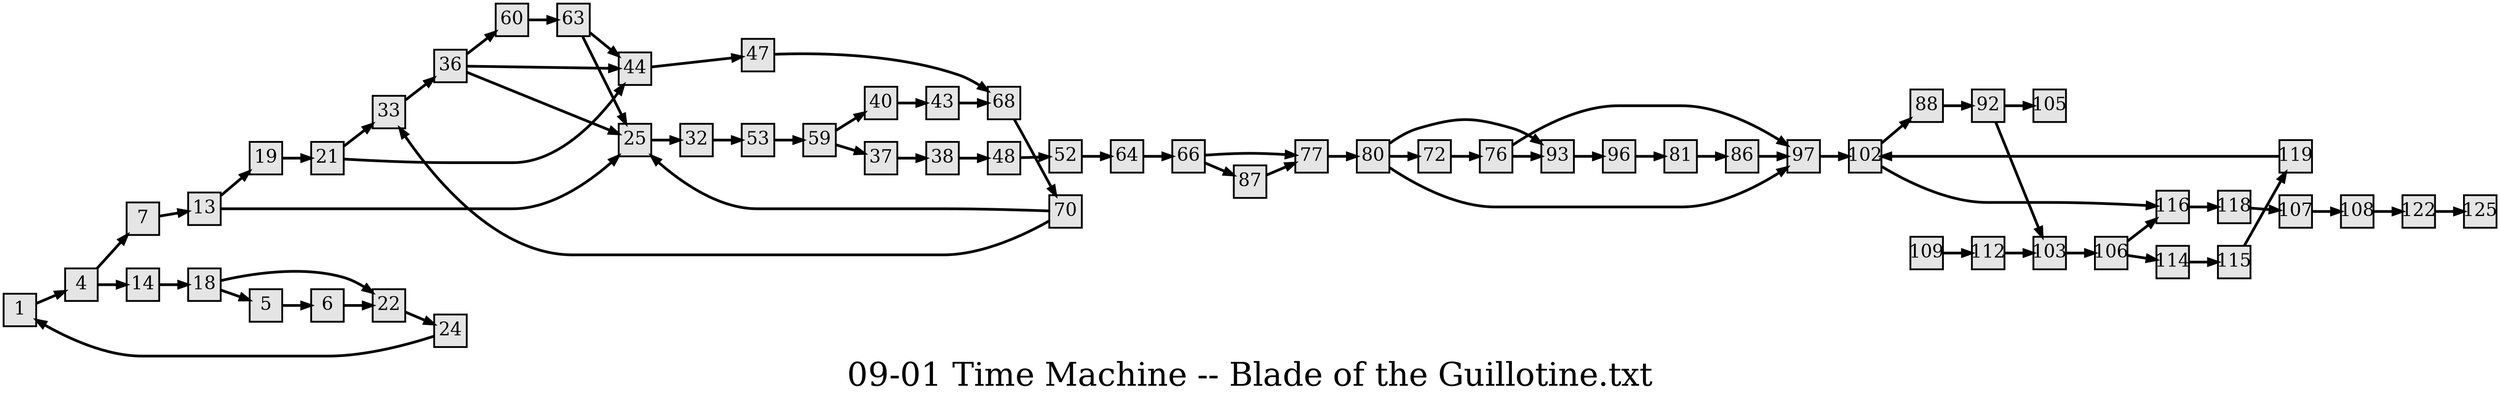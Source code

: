 digraph g{
  graph [ label="09-01 Time Machine -- Blade of the Guillotine.txt" rankdir=LR, ordering=out, fontsize=36, nodesep="0.35", ranksep="0.45"];
  node  [shape=rect, penwidth=2, fontsize=20, style=filled, fillcolor=grey90, margin="0,0", labelfloat=true, regular=true, fixedsize=true];
  edge  [labelfloat=true, penwidth=3, fontsize=12];

  1 -> 4;
  4 -> 7;
  4 -> 14;
  5 -> 6;
  6 -> 22;
  7 -> 13;
  13 -> 19;
  13 -> 25;
  14 -> 18;
  18 -> 22;
  18 -> 5;
  19 -> 21;
  21 -> 33;
  21 -> 44;
  22 -> 24;
  24 -> 1;
  25 -> 32;
  32 -> 53;
  33 -> 36;
  36 -> 60;
  36 -> 44;
  36 -> 25;
  37 -> 38;
  38 -> 48;
  40 -> 43;
  43 -> 68;
  44 -> 47;
  47 -> 68;
  48 -> 52;
  52 -> 64;
  53 -> 59;
  59 -> 40;
  59 -> 37;
  60 -> 63;
  63 -> 44;
  63 -> 25;
  64 -> 66;
  66 -> 77;
  66 -> 87;
  68 -> 70;
  70 -> 33;
  70 -> 25;
  72 -> 76;
  76 -> 97;
  76 -> 93;
  77 -> 80;
  80 -> 93;
  80 -> 72;
  80 -> 97;
  81 -> 86;
  86 -> 97;
  87 -> 77;
  88 -> 92;
  92 -> 105;
  92 -> 103;
  93 -> 96;
  96 -> 81;
  97 -> 102;
  102 -> 88;
  103 -> 106;
  106 -> 116;
  106 -> 114;
  107 -> 108;
  108 -> 122;
  109 -> 112;
  112 -> 103;
  114 -> 115;
  115 -> 119;
  116 -> 118;
  118 -> 107;
  119 -> 102;
  102 -> 116;
  122 -> 125;
}

